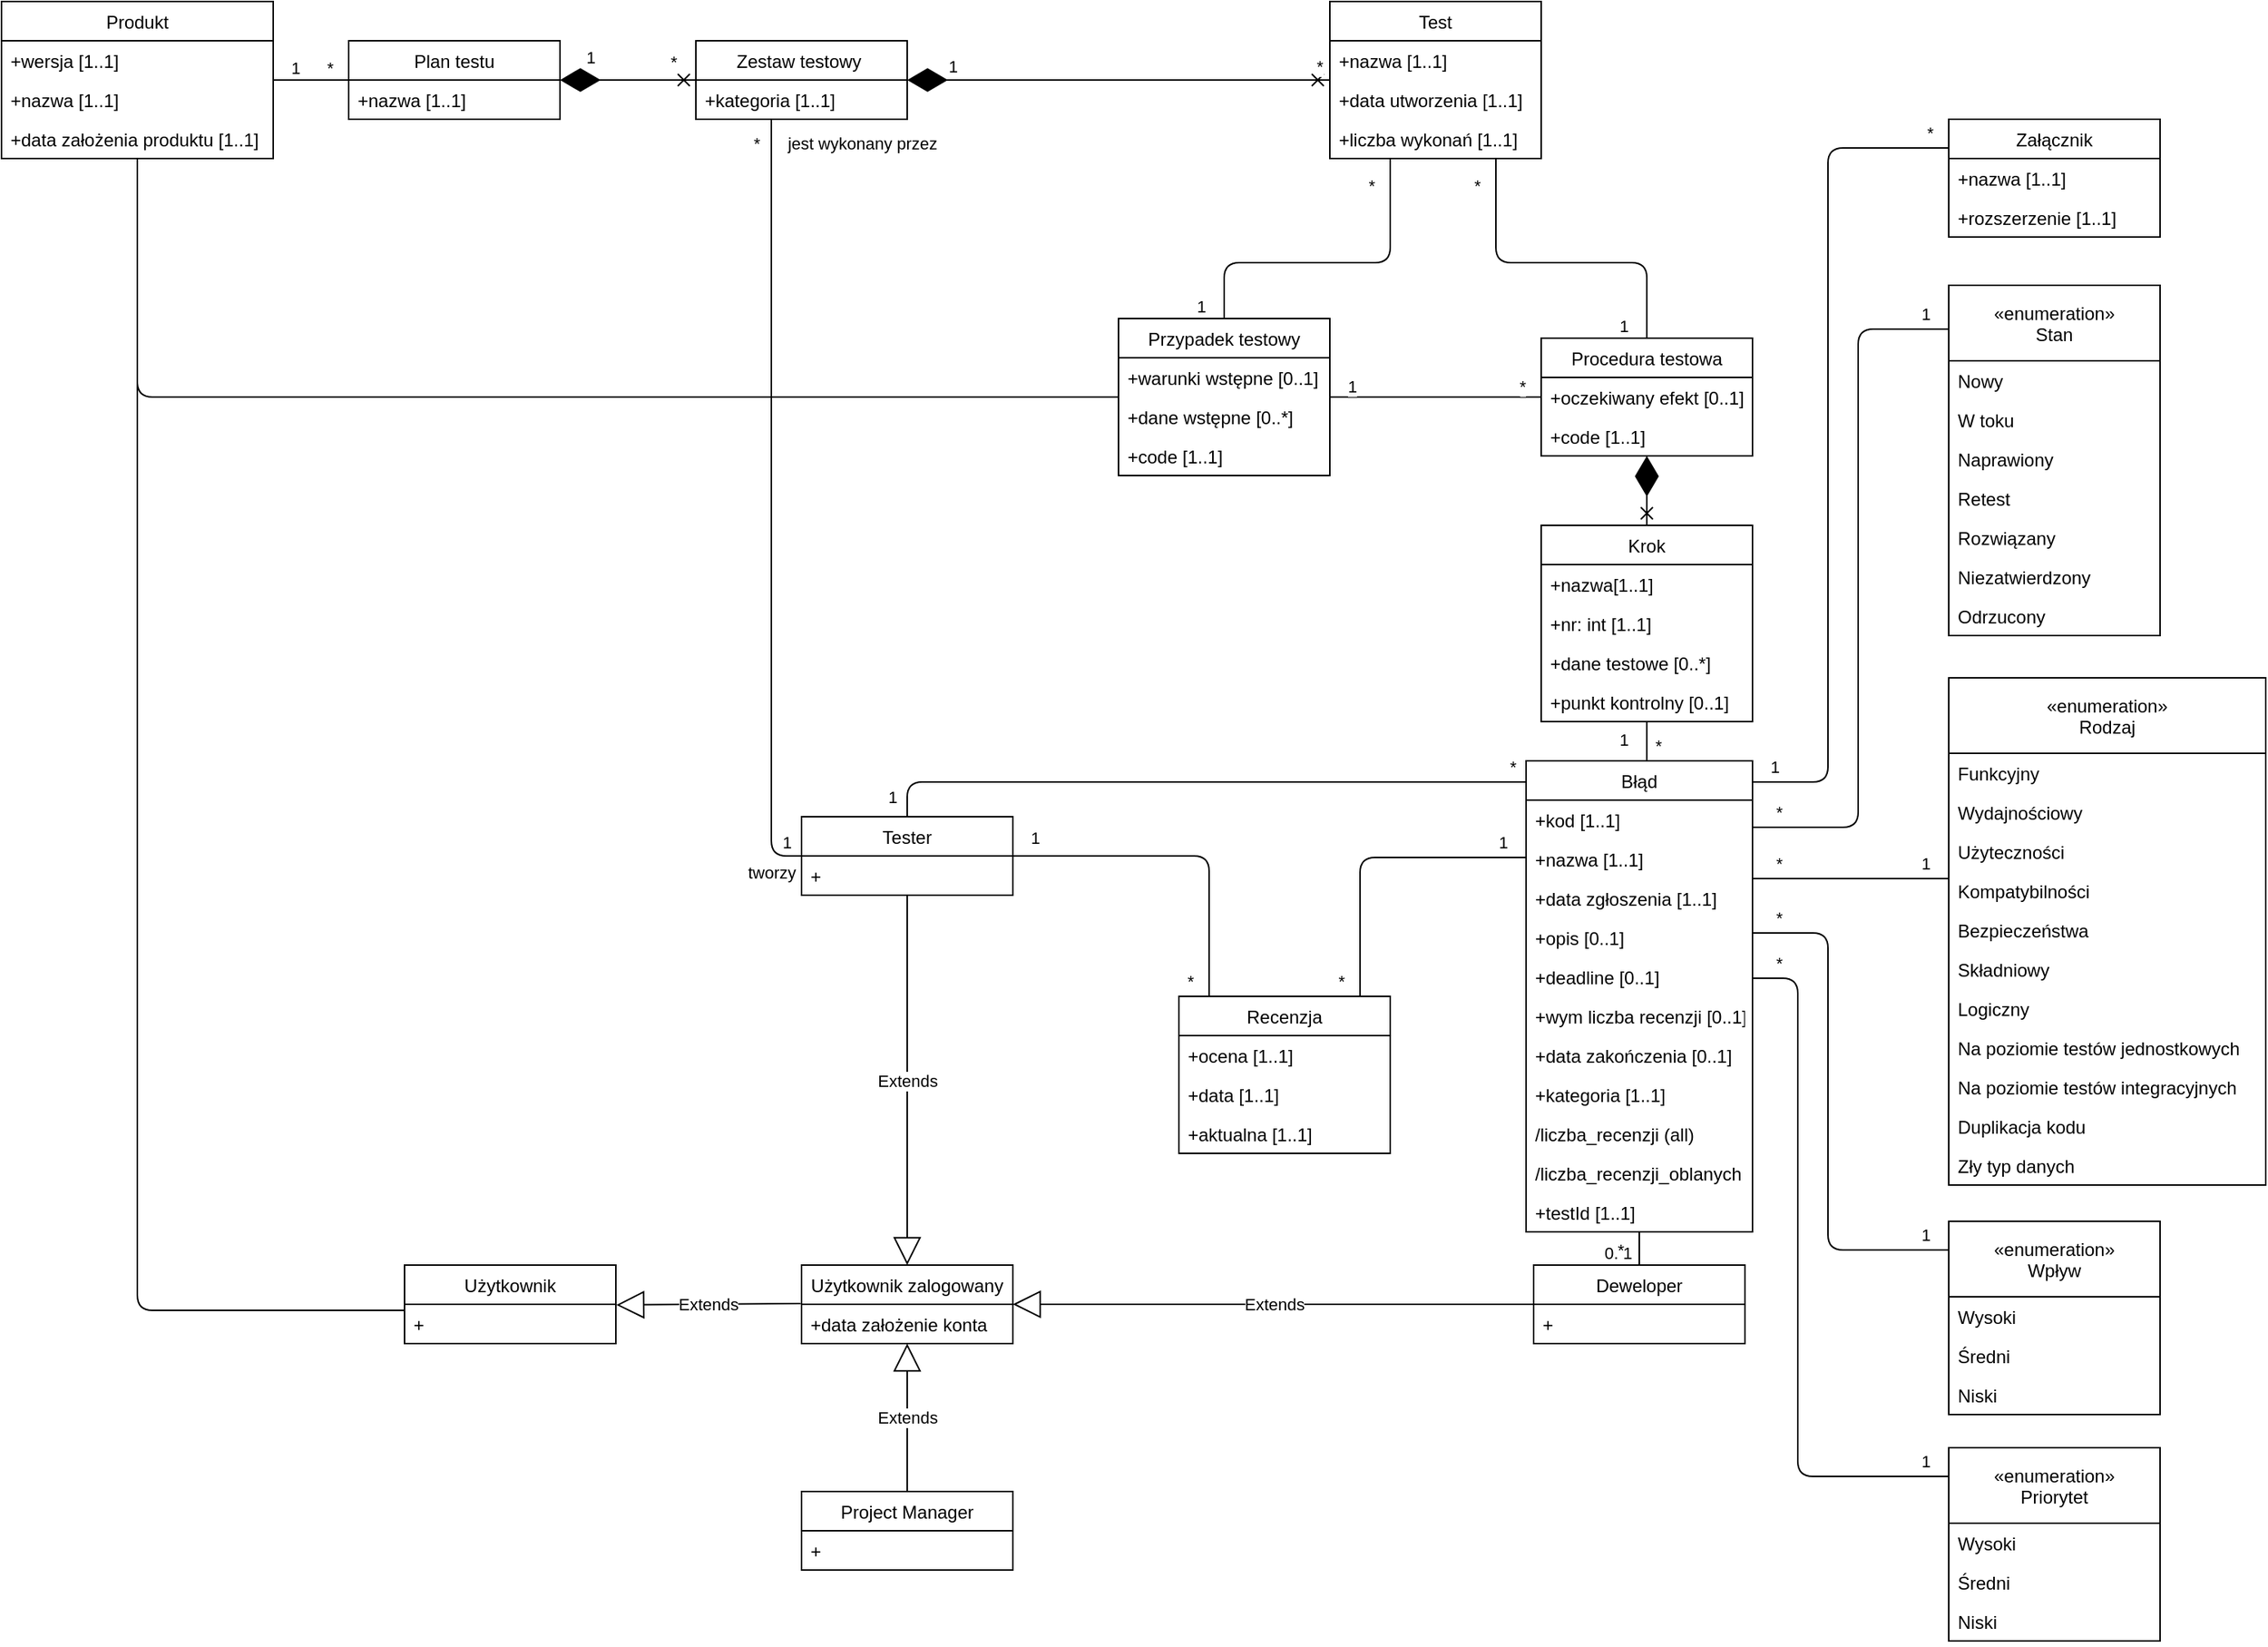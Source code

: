 <mxfile version="15.6.5" type="github">
  <diagram id="C5RBs43oDa-KdzZeNtuy" name="Page-1">
    <mxGraphModel dx="2331" dy="681" grid="1" gridSize="10" guides="1" tooltips="1" connect="1" arrows="1" fold="1" page="1" pageScale="1" pageWidth="827" pageHeight="1169" math="0" shadow="0">
      <root>
        <mxCell id="WIyWlLk6GJQsqaUBKTNV-0" />
        <mxCell id="WIyWlLk6GJQsqaUBKTNV-1" parent="WIyWlLk6GJQsqaUBKTNV-0" />
        <mxCell id="rUIHVcRXvthAcP_0r2kh-1" value="Plan testu" style="swimlane;fontStyle=0;childLayout=stackLayout;horizontal=1;startSize=26;fillColor=none;horizontalStack=0;resizeParent=1;resizeParentMax=0;resizeLast=0;collapsible=1;marginBottom=0;" parent="WIyWlLk6GJQsqaUBKTNV-1" vertex="1">
          <mxGeometry x="-590" y="89" width="140" height="52" as="geometry" />
        </mxCell>
        <mxCell id="rUIHVcRXvthAcP_0r2kh-4" value="+nazwa [1..1]" style="text;strokeColor=none;fillColor=none;align=left;verticalAlign=top;spacingLeft=4;spacingRight=4;overflow=hidden;rotatable=0;points=[[0,0.5],[1,0.5]];portConstraint=eastwest;" parent="rUIHVcRXvthAcP_0r2kh-1" vertex="1">
          <mxGeometry y="26" width="140" height="26" as="geometry" />
        </mxCell>
        <mxCell id="rUIHVcRXvthAcP_0r2kh-5" value="Zestaw testowy " style="swimlane;fontStyle=0;childLayout=stackLayout;horizontal=1;startSize=26;fillColor=none;horizontalStack=0;resizeParent=1;resizeParentMax=0;resizeLast=0;collapsible=1;marginBottom=0;" parent="WIyWlLk6GJQsqaUBKTNV-1" vertex="1">
          <mxGeometry x="-360" y="89" width="140" height="52" as="geometry" />
        </mxCell>
        <mxCell id="5Vj4jenH8BbNC08_9B11-53" value="+kategoria [1..1]" style="text;strokeColor=none;fillColor=none;align=left;verticalAlign=top;spacingLeft=4;spacingRight=4;overflow=hidden;rotatable=0;points=[[0,0.5],[1,0.5]];portConstraint=eastwest;" parent="rUIHVcRXvthAcP_0r2kh-5" vertex="1">
          <mxGeometry y="26" width="140" height="26" as="geometry" />
        </mxCell>
        <mxCell id="rUIHVcRXvthAcP_0r2kh-13" value="Test" style="swimlane;fontStyle=0;childLayout=stackLayout;horizontal=1;startSize=26;fillColor=none;horizontalStack=0;resizeParent=1;resizeParentMax=0;resizeLast=0;collapsible=1;marginBottom=0;" parent="WIyWlLk6GJQsqaUBKTNV-1" vertex="1">
          <mxGeometry x="60" y="63" width="140" height="104" as="geometry" />
        </mxCell>
        <mxCell id="5Vj4jenH8BbNC08_9B11-20" value="+nazwa [1..1]" style="text;strokeColor=none;fillColor=none;align=left;verticalAlign=top;spacingLeft=4;spacingRight=4;overflow=hidden;rotatable=0;points=[[0,0.5],[1,0.5]];portConstraint=eastwest;" parent="rUIHVcRXvthAcP_0r2kh-13" vertex="1">
          <mxGeometry y="26" width="140" height="26" as="geometry" />
        </mxCell>
        <mxCell id="5Vj4jenH8BbNC08_9B11-55" value="+data utworzenia [1..1]" style="text;strokeColor=none;fillColor=none;align=left;verticalAlign=top;spacingLeft=4;spacingRight=4;overflow=hidden;rotatable=0;points=[[0,0.5],[1,0.5]];portConstraint=eastwest;" parent="rUIHVcRXvthAcP_0r2kh-13" vertex="1">
          <mxGeometry y="52" width="140" height="26" as="geometry" />
        </mxCell>
        <mxCell id="5Vj4jenH8BbNC08_9B11-60" value="+liczba wykonań [1..1]" style="text;strokeColor=none;fillColor=none;align=left;verticalAlign=top;spacingLeft=4;spacingRight=4;overflow=hidden;rotatable=0;points=[[0,0.5],[1,0.5]];portConstraint=eastwest;" parent="rUIHVcRXvthAcP_0r2kh-13" vertex="1">
          <mxGeometry y="78" width="140" height="26" as="geometry" />
        </mxCell>
        <mxCell id="5Vj4jenH8BbNC08_9B11-35" style="edgeStyle=orthogonalEdgeStyle;rounded=1;orthogonalLoop=1;jettySize=auto;html=1;endArrow=none;endFill=0;" parent="WIyWlLk6GJQsqaUBKTNV-1" source="Vc3Eoi6ETg7o6c7sWArZ-52" target="Vc3Eoi6ETg7o6c7sWArZ-6" edge="1">
          <mxGeometry relative="1" as="geometry">
            <Array as="points">
              <mxPoint x="-220" y="580" />
            </Array>
          </mxGeometry>
        </mxCell>
        <mxCell id="Vc3Eoi6ETg7o6c7sWArZ-79" value="1" style="edgeLabel;html=1;align=center;verticalAlign=middle;resizable=0;points=[];" parent="5Vj4jenH8BbNC08_9B11-35" vertex="1" connectable="0">
          <mxGeometry x="0.893" relative="1" as="geometry">
            <mxPoint x="-10" y="10" as="offset" />
          </mxGeometry>
        </mxCell>
        <mxCell id="Vc3Eoi6ETg7o6c7sWArZ-80" value="*" style="edgeLabel;html=1;align=center;verticalAlign=middle;resizable=0;points=[];" parent="5Vj4jenH8BbNC08_9B11-35" vertex="1" connectable="0">
          <mxGeometry x="-0.926" y="-2" relative="1" as="geometry">
            <mxPoint x="7" y="-8" as="offset" />
          </mxGeometry>
        </mxCell>
        <mxCell id="rUIHVcRXvthAcP_0r2kh-67" value="" style="endArrow=none;html=1;edgeStyle=orthogonalEdgeStyle;" parent="WIyWlLk6GJQsqaUBKTNV-1" source="Vc3Eoi6ETg7o6c7sWArZ-6" target="rUIHVcRXvthAcP_0r2kh-5" edge="1">
          <mxGeometry width="50" height="50" relative="1" as="geometry">
            <mxPoint x="-620" y="412" as="sourcePoint" />
            <mxPoint x="-617.06" y="316.002" as="targetPoint" />
            <Array as="points">
              <mxPoint x="-310" y="629" />
            </Array>
          </mxGeometry>
        </mxCell>
        <mxCell id="rUIHVcRXvthAcP_0r2kh-68" value="tworzy" style="edgeLabel;html=1;align=center;verticalAlign=middle;resizable=0;points=[];" parent="rUIHVcRXvthAcP_0r2kh-67" vertex="1" connectable="0">
          <mxGeometry x="-0.716" y="-2" relative="1" as="geometry">
            <mxPoint x="-2" y="63" as="offset" />
          </mxGeometry>
        </mxCell>
        <mxCell id="rUIHVcRXvthAcP_0r2kh-69" value="jest wykonany przez" style="edgeLabel;html=1;align=center;verticalAlign=middle;resizable=0;points=[];" parent="rUIHVcRXvthAcP_0r2kh-67" vertex="1" connectable="0">
          <mxGeometry x="0.685" relative="1" as="geometry">
            <mxPoint x="60" y="-64" as="offset" />
          </mxGeometry>
        </mxCell>
        <mxCell id="rUIHVcRXvthAcP_0r2kh-70" value="*" style="edgeLabel;html=1;align=center;verticalAlign=middle;resizable=0;points=[];" parent="rUIHVcRXvthAcP_0r2kh-67" vertex="1" connectable="0">
          <mxGeometry x="0.669" y="1" relative="1" as="geometry">
            <mxPoint x="-9" y="-68" as="offset" />
          </mxGeometry>
        </mxCell>
        <mxCell id="rUIHVcRXvthAcP_0r2kh-71" value="1" style="edgeLabel;html=1;align=center;verticalAlign=middle;resizable=0;points=[];" parent="rUIHVcRXvthAcP_0r2kh-67" vertex="1" connectable="0">
          <mxGeometry x="-0.559" y="-2" relative="1" as="geometry">
            <mxPoint x="8" y="83" as="offset" />
          </mxGeometry>
        </mxCell>
        <mxCell id="5Vj4jenH8BbNC08_9B11-12" value="Krok" style="swimlane;fontStyle=0;childLayout=stackLayout;horizontal=1;startSize=26;fillColor=none;horizontalStack=0;resizeParent=1;resizeParentMax=0;resizeLast=0;collapsible=1;marginBottom=0;" parent="WIyWlLk6GJQsqaUBKTNV-1" vertex="1">
          <mxGeometry x="200" y="410" width="140" height="130" as="geometry" />
        </mxCell>
        <mxCell id="UE96xgW0tEFk1YT_2X4H-4" value="+nazwa[1..1]" style="text;strokeColor=none;fillColor=none;align=left;verticalAlign=top;spacingLeft=4;spacingRight=4;overflow=hidden;rotatable=0;points=[[0,0.5],[1,0.5]];portConstraint=eastwest;" parent="5Vj4jenH8BbNC08_9B11-12" vertex="1">
          <mxGeometry y="26" width="140" height="26" as="geometry" />
        </mxCell>
        <mxCell id="5Vj4jenH8BbNC08_9B11-69" value="+nr: int [1..1]" style="text;strokeColor=none;fillColor=none;align=left;verticalAlign=top;spacingLeft=4;spacingRight=4;overflow=hidden;rotatable=0;points=[[0,0.5],[1,0.5]];portConstraint=eastwest;" parent="5Vj4jenH8BbNC08_9B11-12" vertex="1">
          <mxGeometry y="52" width="140" height="26" as="geometry" />
        </mxCell>
        <mxCell id="5Vj4jenH8BbNC08_9B11-88" value="+dane testowe [0..*]" style="text;strokeColor=none;fillColor=none;align=left;verticalAlign=top;spacingLeft=4;spacingRight=4;overflow=hidden;rotatable=0;points=[[0,0.5],[1,0.5]];portConstraint=eastwest;" parent="5Vj4jenH8BbNC08_9B11-12" vertex="1">
          <mxGeometry y="78" width="140" height="26" as="geometry" />
        </mxCell>
        <mxCell id="5Vj4jenH8BbNC08_9B11-16" value="+punkt kontrolny [0..1]" style="text;strokeColor=none;fillColor=none;align=left;verticalAlign=top;spacingLeft=4;spacingRight=4;overflow=hidden;rotatable=0;points=[[0,0.5],[1,0.5]];portConstraint=eastwest;" parent="5Vj4jenH8BbNC08_9B11-12" vertex="1">
          <mxGeometry y="104" width="140" height="26" as="geometry" />
        </mxCell>
        <mxCell id="5Vj4jenH8BbNC08_9B11-51" value="" style="endArrow=diamondThin;endFill=1;endSize=24;html=1;edgeStyle=orthogonalEdgeStyle;startArrow=cross;startFill=0;" parent="WIyWlLk6GJQsqaUBKTNV-1" source="rUIHVcRXvthAcP_0r2kh-13" target="rUIHVcRXvthAcP_0r2kh-5" edge="1">
          <mxGeometry width="160" relative="1" as="geometry">
            <mxPoint x="110" y="116" as="sourcePoint" />
            <mxPoint x="232" y="115" as="targetPoint" />
          </mxGeometry>
        </mxCell>
        <mxCell id="5Vj4jenH8BbNC08_9B11-52" value="*" style="edgeLabel;html=1;align=center;verticalAlign=middle;resizable=0;points=[];" parent="5Vj4jenH8BbNC08_9B11-51" vertex="1" connectable="0">
          <mxGeometry x="-0.873" relative="1" as="geometry">
            <mxPoint x="11" y="-9" as="offset" />
          </mxGeometry>
        </mxCell>
        <mxCell id="KIsLZSZWqToQ8BmbdBa2-0" value="1" style="edgeLabel;html=1;align=center;verticalAlign=middle;resizable=0;points=[];" parent="5Vj4jenH8BbNC08_9B11-51" vertex="1" connectable="0">
          <mxGeometry x="0.746" y="-2" relative="1" as="geometry">
            <mxPoint x="-6" y="-7" as="offset" />
          </mxGeometry>
        </mxCell>
        <mxCell id="5Vj4jenH8BbNC08_9B11-70" value="" style="endArrow=diamondThin;endFill=1;endSize=24;html=1;startArrow=cross;startFill=0;" parent="WIyWlLk6GJQsqaUBKTNV-1" source="5Vj4jenH8BbNC08_9B11-12" target="Vc3Eoi6ETg7o6c7sWArZ-37" edge="1">
          <mxGeometry width="160" relative="1" as="geometry">
            <mxPoint x="750" y="648" as="sourcePoint" />
            <mxPoint x="750" y="576" as="targetPoint" />
          </mxGeometry>
        </mxCell>
        <mxCell id="rqP9fq4yDlE11nNga9YV-0" value="Produkt" style="swimlane;fontStyle=0;childLayout=stackLayout;horizontal=1;startSize=26;fillColor=none;horizontalStack=0;resizeParent=1;resizeParentMax=0;resizeLast=0;collapsible=1;marginBottom=0;" parent="WIyWlLk6GJQsqaUBKTNV-1" vertex="1">
          <mxGeometry x="-820" y="63" width="180" height="104" as="geometry" />
        </mxCell>
        <mxCell id="rqP9fq4yDlE11nNga9YV-1" value="+wersja [1..1]" style="text;strokeColor=none;fillColor=none;align=left;verticalAlign=top;spacingLeft=4;spacingRight=4;overflow=hidden;rotatable=0;points=[[0,0.5],[1,0.5]];portConstraint=eastwest;" parent="rqP9fq4yDlE11nNga9YV-0" vertex="1">
          <mxGeometry y="26" width="180" height="26" as="geometry" />
        </mxCell>
        <mxCell id="TgG3yo3TImJw_ULpONhB-1" value="+nazwa [1..1]" style="text;strokeColor=none;fillColor=none;align=left;verticalAlign=top;spacingLeft=4;spacingRight=4;overflow=hidden;rotatable=0;points=[[0,0.5],[1,0.5]];portConstraint=eastwest;" parent="rqP9fq4yDlE11nNga9YV-0" vertex="1">
          <mxGeometry y="52" width="180" height="26" as="geometry" />
        </mxCell>
        <mxCell id="5CY6hVK9cCRZoUUBeGbK-0" value="+data założenia produktu [1..1]" style="text;strokeColor=none;fillColor=none;align=left;verticalAlign=top;spacingLeft=4;spacingRight=4;overflow=hidden;rotatable=0;points=[[0,0.5],[1,0.5]];portConstraint=eastwest;" parent="rqP9fq4yDlE11nNga9YV-0" vertex="1">
          <mxGeometry y="78" width="180" height="26" as="geometry" />
        </mxCell>
        <mxCell id="TgG3yo3TImJw_ULpONhB-2" value="Recenzja" style="swimlane;fontStyle=0;childLayout=stackLayout;horizontal=1;startSize=26;fillColor=none;horizontalStack=0;resizeParent=1;resizeParentMax=0;resizeLast=0;collapsible=1;marginBottom=0;" parent="WIyWlLk6GJQsqaUBKTNV-1" vertex="1">
          <mxGeometry x="-40" y="722" width="140" height="104" as="geometry" />
        </mxCell>
        <mxCell id="TgG3yo3TImJw_ULpONhB-4" value="+ocena [1..1]" style="text;strokeColor=none;fillColor=none;align=left;verticalAlign=top;spacingLeft=4;spacingRight=4;overflow=hidden;rotatable=0;points=[[0,0.5],[1,0.5]];portConstraint=eastwest;" parent="TgG3yo3TImJw_ULpONhB-2" vertex="1">
          <mxGeometry y="26" width="140" height="26" as="geometry" />
        </mxCell>
        <mxCell id="TgG3yo3TImJw_ULpONhB-7" value="+data [1..1]" style="text;strokeColor=none;fillColor=none;align=left;verticalAlign=top;spacingLeft=4;spacingRight=4;overflow=hidden;rotatable=0;points=[[0,0.5],[1,0.5]];portConstraint=eastwest;" parent="TgG3yo3TImJw_ULpONhB-2" vertex="1">
          <mxGeometry y="52" width="140" height="26" as="geometry" />
        </mxCell>
        <mxCell id="TgG3yo3TImJw_ULpONhB-12" value="+aktualna [1..1]" style="text;strokeColor=none;fillColor=none;align=left;verticalAlign=top;spacingLeft=4;spacingRight=4;overflow=hidden;rotatable=0;points=[[0,0.5],[1,0.5]];portConstraint=eastwest;" parent="TgG3yo3TImJw_ULpONhB-2" vertex="1">
          <mxGeometry y="78" width="140" height="26" as="geometry" />
        </mxCell>
        <mxCell id="Vc3Eoi6ETg7o6c7sWArZ-0" value="" style="endArrow=none;html=1;edgeStyle=orthogonalEdgeStyle;" parent="WIyWlLk6GJQsqaUBKTNV-1" source="rqP9fq4yDlE11nNga9YV-0" target="rUIHVcRXvthAcP_0r2kh-1" edge="1">
          <mxGeometry relative="1" as="geometry">
            <mxPoint x="-700" y="366" as="sourcePoint" />
            <mxPoint x="-540" y="366" as="targetPoint" />
          </mxGeometry>
        </mxCell>
        <mxCell id="Vc3Eoi6ETg7o6c7sWArZ-1" value="1" style="edgeLabel;resizable=0;html=1;align=left;verticalAlign=bottom;" parent="Vc3Eoi6ETg7o6c7sWArZ-0" connectable="0" vertex="1">
          <mxGeometry x="-1" relative="1" as="geometry">
            <mxPoint x="10" as="offset" />
          </mxGeometry>
        </mxCell>
        <mxCell id="Vc3Eoi6ETg7o6c7sWArZ-2" value="*" style="edgeLabel;resizable=0;html=1;align=right;verticalAlign=bottom;" parent="Vc3Eoi6ETg7o6c7sWArZ-0" connectable="0" vertex="1">
          <mxGeometry x="1" relative="1" as="geometry">
            <mxPoint x="-10" as="offset" />
          </mxGeometry>
        </mxCell>
        <mxCell id="Vc3Eoi6ETg7o6c7sWArZ-6" value="Tester" style="swimlane;fontStyle=0;childLayout=stackLayout;horizontal=1;startSize=26;fillColor=none;horizontalStack=0;resizeParent=1;resizeParentMax=0;resizeLast=0;collapsible=1;marginBottom=0;" parent="WIyWlLk6GJQsqaUBKTNV-1" vertex="1">
          <mxGeometry x="-290" y="603" width="140" height="52" as="geometry" />
        </mxCell>
        <mxCell id="Vc3Eoi6ETg7o6c7sWArZ-7" value="+" style="text;strokeColor=none;fillColor=none;align=left;verticalAlign=top;spacingLeft=4;spacingRight=4;overflow=hidden;rotatable=0;points=[[0,0.5],[1,0.5]];portConstraint=eastwest;" parent="Vc3Eoi6ETg7o6c7sWArZ-6" vertex="1">
          <mxGeometry y="26" width="140" height="26" as="geometry" />
        </mxCell>
        <mxCell id="Vc3Eoi6ETg7o6c7sWArZ-3" value="" style="endArrow=diamondThin;endFill=1;endSize=24;html=1;edgeStyle=orthogonalEdgeStyle;startArrow=cross;startFill=0;" parent="WIyWlLk6GJQsqaUBKTNV-1" source="rUIHVcRXvthAcP_0r2kh-5" target="rUIHVcRXvthAcP_0r2kh-1" edge="1">
          <mxGeometry width="160" relative="1" as="geometry">
            <mxPoint x="-498" y="246" as="sourcePoint" />
            <mxPoint x="-330" y="246" as="targetPoint" />
          </mxGeometry>
        </mxCell>
        <mxCell id="Vc3Eoi6ETg7o6c7sWArZ-4" value="1" style="edgeLabel;html=1;align=center;verticalAlign=middle;resizable=0;points=[];" parent="Vc3Eoi6ETg7o6c7sWArZ-3" vertex="1" connectable="0">
          <mxGeometry x="0.82" y="3" relative="1" as="geometry">
            <mxPoint x="12" y="-18" as="offset" />
          </mxGeometry>
        </mxCell>
        <mxCell id="Vc3Eoi6ETg7o6c7sWArZ-5" value="*" style="edgeLabel;html=1;align=center;verticalAlign=middle;resizable=0;points=[];" parent="Vc3Eoi6ETg7o6c7sWArZ-3" vertex="1" connectable="0">
          <mxGeometry x="-0.895" y="-1" relative="1" as="geometry">
            <mxPoint x="-11" y="-11" as="offset" />
          </mxGeometry>
        </mxCell>
        <mxCell id="Vc3Eoi6ETg7o6c7sWArZ-16" value="Użytkownik zalogowany" style="swimlane;fontStyle=0;childLayout=stackLayout;horizontal=1;startSize=26;fillColor=none;horizontalStack=0;resizeParent=1;resizeParentMax=0;resizeLast=0;collapsible=1;marginBottom=0;" parent="WIyWlLk6GJQsqaUBKTNV-1" vertex="1">
          <mxGeometry x="-290" y="900" width="140" height="52" as="geometry" />
        </mxCell>
        <mxCell id="Vc3Eoi6ETg7o6c7sWArZ-17" value="+data założenie konta" style="text;strokeColor=none;fillColor=none;align=left;verticalAlign=top;spacingLeft=4;spacingRight=4;overflow=hidden;rotatable=0;points=[[0,0.5],[1,0.5]];portConstraint=eastwest;" parent="Vc3Eoi6ETg7o6c7sWArZ-16" vertex="1">
          <mxGeometry y="26" width="140" height="26" as="geometry" />
        </mxCell>
        <mxCell id="Vc3Eoi6ETg7o6c7sWArZ-18" value="Extends" style="endArrow=block;endSize=16;endFill=0;html=1;edgeStyle=orthogonalEdgeStyle;" parent="WIyWlLk6GJQsqaUBKTNV-1" source="Vc3Eoi6ETg7o6c7sWArZ-6" target="Vc3Eoi6ETg7o6c7sWArZ-16" edge="1">
          <mxGeometry width="160" relative="1" as="geometry">
            <mxPoint x="-780" y="516" as="sourcePoint" />
            <mxPoint x="-620" y="516" as="targetPoint" />
          </mxGeometry>
        </mxCell>
        <mxCell id="Vc3Eoi6ETg7o6c7sWArZ-19" value="Project Manager" style="swimlane;fontStyle=0;childLayout=stackLayout;horizontal=1;startSize=26;fillColor=none;horizontalStack=0;resizeParent=1;resizeParentMax=0;resizeLast=0;collapsible=1;marginBottom=0;" parent="WIyWlLk6GJQsqaUBKTNV-1" vertex="1">
          <mxGeometry x="-290" y="1050" width="140" height="52" as="geometry" />
        </mxCell>
        <mxCell id="Vc3Eoi6ETg7o6c7sWArZ-20" value="+" style="text;strokeColor=none;fillColor=none;align=left;verticalAlign=top;spacingLeft=4;spacingRight=4;overflow=hidden;rotatable=0;points=[[0,0.5],[1,0.5]];portConstraint=eastwest;" parent="Vc3Eoi6ETg7o6c7sWArZ-19" vertex="1">
          <mxGeometry y="26" width="140" height="26" as="geometry" />
        </mxCell>
        <mxCell id="Vc3Eoi6ETg7o6c7sWArZ-21" value="Deweloper" style="swimlane;fontStyle=0;childLayout=stackLayout;horizontal=1;startSize=26;fillColor=none;horizontalStack=0;resizeParent=1;resizeParentMax=0;resizeLast=0;collapsible=1;marginBottom=0;" parent="WIyWlLk6GJQsqaUBKTNV-1" vertex="1">
          <mxGeometry x="195" y="900" width="140" height="52" as="geometry" />
        </mxCell>
        <mxCell id="Vc3Eoi6ETg7o6c7sWArZ-22" value="+" style="text;strokeColor=none;fillColor=none;align=left;verticalAlign=top;spacingLeft=4;spacingRight=4;overflow=hidden;rotatable=0;points=[[0,0.5],[1,0.5]];portConstraint=eastwest;" parent="Vc3Eoi6ETg7o6c7sWArZ-21" vertex="1">
          <mxGeometry y="26" width="140" height="26" as="geometry" />
        </mxCell>
        <mxCell id="Vc3Eoi6ETg7o6c7sWArZ-23" value="Extends" style="endArrow=block;endSize=16;endFill=0;html=1;edgeStyle=orthogonalEdgeStyle;" parent="WIyWlLk6GJQsqaUBKTNV-1" source="Vc3Eoi6ETg7o6c7sWArZ-19" target="Vc3Eoi6ETg7o6c7sWArZ-16" edge="1">
          <mxGeometry width="160" relative="1" as="geometry">
            <mxPoint x="-490.0" y="618" as="sourcePoint" />
            <mxPoint x="-490.0" y="766" as="targetPoint" />
          </mxGeometry>
        </mxCell>
        <mxCell id="Vc3Eoi6ETg7o6c7sWArZ-24" value="Extends" style="endArrow=block;endSize=16;endFill=0;html=1;edgeStyle=orthogonalEdgeStyle;" parent="WIyWlLk6GJQsqaUBKTNV-1" source="Vc3Eoi6ETg7o6c7sWArZ-21" target="Vc3Eoi6ETg7o6c7sWArZ-16" edge="1">
          <mxGeometry width="160" relative="1" as="geometry">
            <mxPoint x="-490" y="976" as="sourcePoint" />
            <mxPoint x="-490" y="818" as="targetPoint" />
          </mxGeometry>
        </mxCell>
        <mxCell id="Vc3Eoi6ETg7o6c7sWArZ-25" value="" style="endArrow=none;html=1;edgeStyle=orthogonalEdgeStyle;" parent="WIyWlLk6GJQsqaUBKTNV-1" source="Vc3Eoi6ETg7o6c7sWArZ-21" target="Vc3Eoi6ETg7o6c7sWArZ-52" edge="1">
          <mxGeometry relative="1" as="geometry">
            <mxPoint x="-130" y="1064" as="sourcePoint" />
            <mxPoint x="-110" y="716" as="targetPoint" />
          </mxGeometry>
        </mxCell>
        <mxCell id="Vc3Eoi6ETg7o6c7sWArZ-26" value="0..1" style="edgeLabel;resizable=0;html=1;align=left;verticalAlign=bottom;" parent="Vc3Eoi6ETg7o6c7sWArZ-25" connectable="0" vertex="1">
          <mxGeometry x="-1" relative="1" as="geometry">
            <mxPoint x="-25" as="offset" />
          </mxGeometry>
        </mxCell>
        <mxCell id="Vc3Eoi6ETg7o6c7sWArZ-27" value="*" style="edgeLabel;resizable=0;html=1;align=right;verticalAlign=bottom;" parent="Vc3Eoi6ETg7o6c7sWArZ-25" connectable="0" vertex="1">
          <mxGeometry x="1" relative="1" as="geometry">
            <mxPoint x="-10" y="20" as="offset" />
          </mxGeometry>
        </mxCell>
        <mxCell id="Vc3Eoi6ETg7o6c7sWArZ-31" value="" style="endArrow=none;html=1;edgeStyle=orthogonalEdgeStyle;" parent="WIyWlLk6GJQsqaUBKTNV-1" source="Vc3Eoi6ETg7o6c7sWArZ-48" target="rUIHVcRXvthAcP_0r2kh-13" edge="1">
          <mxGeometry relative="1" as="geometry">
            <mxPoint x="-130" y="226" as="sourcePoint" />
            <mxPoint x="80" y="226" as="targetPoint" />
            <Array as="points">
              <mxPoint x="-10" y="236" />
              <mxPoint x="100" y="236" />
            </Array>
          </mxGeometry>
        </mxCell>
        <mxCell id="Vc3Eoi6ETg7o6c7sWArZ-32" value="1" style="edgeLabel;resizable=0;html=1;align=left;verticalAlign=bottom;" parent="Vc3Eoi6ETg7o6c7sWArZ-31" connectable="0" vertex="1">
          <mxGeometry x="-1" relative="1" as="geometry">
            <mxPoint x="-20" as="offset" />
          </mxGeometry>
        </mxCell>
        <mxCell id="Vc3Eoi6ETg7o6c7sWArZ-33" value="*" style="edgeLabel;resizable=0;html=1;align=right;verticalAlign=bottom;" parent="Vc3Eoi6ETg7o6c7sWArZ-31" connectable="0" vertex="1">
          <mxGeometry x="1" relative="1" as="geometry">
            <mxPoint x="-10" y="26" as="offset" />
          </mxGeometry>
        </mxCell>
        <mxCell id="Vc3Eoi6ETg7o6c7sWArZ-34" value="" style="endArrow=none;html=1;edgeStyle=orthogonalEdgeStyle;" parent="WIyWlLk6GJQsqaUBKTNV-1" source="Vc3Eoi6ETg7o6c7sWArZ-48" target="Vc3Eoi6ETg7o6c7sWArZ-37" edge="1">
          <mxGeometry relative="1" as="geometry">
            <mxPoint x="125" y="458" as="sourcePoint" />
            <mxPoint x="125" y="352" as="targetPoint" />
          </mxGeometry>
        </mxCell>
        <mxCell id="Vc3Eoi6ETg7o6c7sWArZ-35" value="1" style="edgeLabel;resizable=0;html=1;align=left;verticalAlign=bottom;" parent="Vc3Eoi6ETg7o6c7sWArZ-34" connectable="0" vertex="1">
          <mxGeometry x="-1" relative="1" as="geometry">
            <mxPoint x="10" y="1" as="offset" />
          </mxGeometry>
        </mxCell>
        <mxCell id="Vc3Eoi6ETg7o6c7sWArZ-36" value="*" style="edgeLabel;resizable=0;html=1;align=right;verticalAlign=bottom;" parent="Vc3Eoi6ETg7o6c7sWArZ-34" connectable="0" vertex="1">
          <mxGeometry x="1" relative="1" as="geometry">
            <mxPoint x="-10" y="1" as="offset" />
          </mxGeometry>
        </mxCell>
        <mxCell id="Vc3Eoi6ETg7o6c7sWArZ-37" value="Procedura testowa" style="swimlane;fontStyle=0;childLayout=stackLayout;horizontal=1;startSize=26;fillColor=none;horizontalStack=0;resizeParent=1;resizeParentMax=0;resizeLast=0;collapsible=1;marginBottom=0;" parent="WIyWlLk6GJQsqaUBKTNV-1" vertex="1">
          <mxGeometry x="200" y="286" width="140" height="78" as="geometry" />
        </mxCell>
        <mxCell id="Vc3Eoi6ETg7o6c7sWArZ-38" value="+oczekiwany efekt [0..1]" style="text;strokeColor=none;fillColor=none;align=left;verticalAlign=top;spacingLeft=4;spacingRight=4;overflow=hidden;rotatable=0;points=[[0,0.5],[1,0.5]];portConstraint=eastwest;" parent="Vc3Eoi6ETg7o6c7sWArZ-37" vertex="1">
          <mxGeometry y="26" width="140" height="26" as="geometry" />
        </mxCell>
        <mxCell id="84gb7psJSmbV0KAnGelM-0" value="+code [1..1]" style="text;strokeColor=none;fillColor=none;align=left;verticalAlign=top;spacingLeft=4;spacingRight=4;overflow=hidden;rotatable=0;points=[[0,0.5],[1,0.5]];portConstraint=eastwest;" parent="Vc3Eoi6ETg7o6c7sWArZ-37" vertex="1">
          <mxGeometry y="52" width="140" height="26" as="geometry" />
        </mxCell>
        <mxCell id="Vc3Eoi6ETg7o6c7sWArZ-39" value="" style="endArrow=none;html=1;edgeStyle=orthogonalEdgeStyle;" parent="WIyWlLk6GJQsqaUBKTNV-1" source="Vc3Eoi6ETg7o6c7sWArZ-37" target="rUIHVcRXvthAcP_0r2kh-13" edge="1">
          <mxGeometry relative="1" as="geometry">
            <mxPoint x="-35" y="296" as="sourcePoint" />
            <mxPoint x="140" y="190" as="targetPoint" />
            <Array as="points">
              <mxPoint x="270" y="236" />
              <mxPoint x="170" y="236" />
            </Array>
          </mxGeometry>
        </mxCell>
        <mxCell id="Vc3Eoi6ETg7o6c7sWArZ-40" value="1" style="edgeLabel;resizable=0;html=1;align=left;verticalAlign=bottom;" parent="Vc3Eoi6ETg7o6c7sWArZ-39" connectable="0" vertex="1">
          <mxGeometry x="-1" relative="1" as="geometry">
            <mxPoint x="-20" as="offset" />
          </mxGeometry>
        </mxCell>
        <mxCell id="Vc3Eoi6ETg7o6c7sWArZ-41" value="*" style="edgeLabel;resizable=0;html=1;align=right;verticalAlign=bottom;" parent="Vc3Eoi6ETg7o6c7sWArZ-39" connectable="0" vertex="1">
          <mxGeometry x="1" relative="1" as="geometry">
            <mxPoint x="-10" y="26" as="offset" />
          </mxGeometry>
        </mxCell>
        <mxCell id="Vc3Eoi6ETg7o6c7sWArZ-48" value="Przypadek testowy" style="swimlane;fontStyle=0;childLayout=stackLayout;horizontal=1;startSize=26;fillColor=none;horizontalStack=0;resizeParent=1;resizeParentMax=0;resizeLast=0;collapsible=1;marginBottom=0;" parent="WIyWlLk6GJQsqaUBKTNV-1" vertex="1">
          <mxGeometry x="-80" y="273" width="140" height="104" as="geometry" />
        </mxCell>
        <mxCell id="Vc3Eoi6ETg7o6c7sWArZ-49" value="+warunki wstępne [0..1]" style="text;strokeColor=none;fillColor=none;align=left;verticalAlign=top;spacingLeft=4;spacingRight=4;overflow=hidden;rotatable=0;points=[[0,0.5],[1,0.5]];portConstraint=eastwest;" parent="Vc3Eoi6ETg7o6c7sWArZ-48" vertex="1">
          <mxGeometry y="26" width="140" height="26" as="geometry" />
        </mxCell>
        <mxCell id="Vc3Eoi6ETg7o6c7sWArZ-50" value="+dane wstępne [0..*]" style="text;strokeColor=none;fillColor=none;align=left;verticalAlign=top;spacingLeft=4;spacingRight=4;overflow=hidden;rotatable=0;points=[[0,0.5],[1,0.5]];portConstraint=eastwest;" parent="Vc3Eoi6ETg7o6c7sWArZ-48" vertex="1">
          <mxGeometry y="52" width="140" height="26" as="geometry" />
        </mxCell>
        <mxCell id="84gb7psJSmbV0KAnGelM-1" value="+code [1..1]" style="text;strokeColor=none;fillColor=none;align=left;verticalAlign=top;spacingLeft=4;spacingRight=4;overflow=hidden;rotatable=0;points=[[0,0.5],[1,0.5]];portConstraint=eastwest;" parent="Vc3Eoi6ETg7o6c7sWArZ-48" vertex="1">
          <mxGeometry y="78" width="140" height="26" as="geometry" />
        </mxCell>
        <mxCell id="Vc3Eoi6ETg7o6c7sWArZ-52" value="Błąd" style="swimlane;fontStyle=0;childLayout=stackLayout;horizontal=1;startSize=26;fillColor=none;horizontalStack=0;resizeParent=1;resizeParentMax=0;resizeLast=0;collapsible=1;marginBottom=0;" parent="WIyWlLk6GJQsqaUBKTNV-1" vertex="1">
          <mxGeometry x="190" y="566" width="150" height="312" as="geometry" />
        </mxCell>
        <mxCell id="Vc3Eoi6ETg7o6c7sWArZ-60" value="+kod [1..1]" style="text;strokeColor=none;fillColor=none;align=left;verticalAlign=top;spacingLeft=4;spacingRight=4;overflow=hidden;rotatable=0;points=[[0,0.5],[1,0.5]];portConstraint=eastwest;" parent="Vc3Eoi6ETg7o6c7sWArZ-52" vertex="1">
          <mxGeometry y="26" width="150" height="26" as="geometry" />
        </mxCell>
        <mxCell id="Vc3Eoi6ETg7o6c7sWArZ-59" value="+nazwa [1..1]" style="text;strokeColor=none;fillColor=none;align=left;verticalAlign=top;spacingLeft=4;spacingRight=4;overflow=hidden;rotatable=0;points=[[0,0.5],[1,0.5]];portConstraint=eastwest;" parent="Vc3Eoi6ETg7o6c7sWArZ-52" vertex="1">
          <mxGeometry y="52" width="150" height="26" as="geometry" />
        </mxCell>
        <mxCell id="Vc3Eoi6ETg7o6c7sWArZ-61" value="+data zgłoszenia [1..1]" style="text;strokeColor=none;fillColor=none;align=left;verticalAlign=top;spacingLeft=4;spacingRight=4;overflow=hidden;rotatable=0;points=[[0,0.5],[1,0.5]];portConstraint=eastwest;" parent="Vc3Eoi6ETg7o6c7sWArZ-52" vertex="1">
          <mxGeometry y="78" width="150" height="26" as="geometry" />
        </mxCell>
        <mxCell id="Vc3Eoi6ETg7o6c7sWArZ-58" value="+opis [0..1]" style="text;strokeColor=none;fillColor=none;align=left;verticalAlign=top;spacingLeft=4;spacingRight=4;overflow=hidden;rotatable=0;points=[[0,0.5],[1,0.5]];portConstraint=eastwest;" parent="Vc3Eoi6ETg7o6c7sWArZ-52" vertex="1">
          <mxGeometry y="104" width="150" height="26" as="geometry" />
        </mxCell>
        <mxCell id="Vc3Eoi6ETg7o6c7sWArZ-108" value="+deadline [0..1]" style="text;strokeColor=none;fillColor=none;align=left;verticalAlign=top;spacingLeft=4;spacingRight=4;overflow=hidden;rotatable=0;points=[[0,0.5],[1,0.5]];portConstraint=eastwest;" parent="Vc3Eoi6ETg7o6c7sWArZ-52" vertex="1">
          <mxGeometry y="130" width="150" height="26" as="geometry" />
        </mxCell>
        <mxCell id="Vc3Eoi6ETg7o6c7sWArZ-54" value="+wym liczba recenzji [0..1]" style="text;strokeColor=none;fillColor=none;align=left;verticalAlign=top;spacingLeft=4;spacingRight=4;overflow=hidden;rotatable=0;points=[[0,0.5],[1,0.5]];portConstraint=eastwest;" parent="Vc3Eoi6ETg7o6c7sWArZ-52" vertex="1">
          <mxGeometry y="156" width="150" height="26" as="geometry" />
        </mxCell>
        <mxCell id="Vc3Eoi6ETg7o6c7sWArZ-107" value="+data zakończenia [0..1]" style="text;strokeColor=none;fillColor=none;align=left;verticalAlign=top;spacingLeft=4;spacingRight=4;overflow=hidden;rotatable=0;points=[[0,0.5],[1,0.5]];portConstraint=eastwest;" parent="Vc3Eoi6ETg7o6c7sWArZ-52" vertex="1">
          <mxGeometry y="182" width="150" height="26" as="geometry" />
        </mxCell>
        <mxCell id="UE96xgW0tEFk1YT_2X4H-1" value="+kategoria [1..1]" style="text;strokeColor=none;fillColor=none;align=left;verticalAlign=top;spacingLeft=4;spacingRight=4;overflow=hidden;rotatable=0;points=[[0,0.5],[1,0.5]];portConstraint=eastwest;" parent="Vc3Eoi6ETg7o6c7sWArZ-52" vertex="1">
          <mxGeometry y="208" width="150" height="26" as="geometry" />
        </mxCell>
        <mxCell id="UE96xgW0tEFk1YT_2X4H-2" value="/liczba_recenzji (all)" style="text;strokeColor=none;fillColor=none;align=left;verticalAlign=top;spacingLeft=4;spacingRight=4;overflow=hidden;rotatable=0;points=[[0,0.5],[1,0.5]];portConstraint=eastwest;" parent="Vc3Eoi6ETg7o6c7sWArZ-52" vertex="1">
          <mxGeometry y="234" width="150" height="26" as="geometry" />
        </mxCell>
        <mxCell id="UE96xgW0tEFk1YT_2X4H-3" value="/liczba_recenzji_oblanych (failed)" style="text;strokeColor=none;fillColor=none;align=left;verticalAlign=top;spacingLeft=4;spacingRight=4;overflow=hidden;rotatable=0;points=[[0,0.5],[1,0.5]];portConstraint=eastwest;" parent="Vc3Eoi6ETg7o6c7sWArZ-52" vertex="1">
          <mxGeometry y="260" width="150" height="26" as="geometry" />
        </mxCell>
        <mxCell id="KdUFnfpS29X683ZeUwki-0" value="+testId [1..1]" style="text;strokeColor=none;fillColor=none;align=left;verticalAlign=top;spacingLeft=4;spacingRight=4;overflow=hidden;rotatable=0;points=[[0,0.5],[1,0.5]];portConstraint=eastwest;" vertex="1" parent="Vc3Eoi6ETg7o6c7sWArZ-52">
          <mxGeometry y="286" width="150" height="26" as="geometry" />
        </mxCell>
        <mxCell id="Vc3Eoi6ETg7o6c7sWArZ-63" value="" style="endArrow=none;html=1;edgeStyle=orthogonalEdgeStyle;" parent="WIyWlLk6GJQsqaUBKTNV-1" source="Vc3Eoi6ETg7o6c7sWArZ-52" target="Vc3Eoi6ETg7o6c7sWArZ-81" edge="1">
          <mxGeometry relative="1" as="geometry">
            <mxPoint x="650" y="555.0" as="sourcePoint" />
            <mxPoint x="550" y="436" as="targetPoint" />
            <Array as="points">
              <mxPoint x="390" y="580" />
              <mxPoint x="390" y="160" />
            </Array>
          </mxGeometry>
        </mxCell>
        <mxCell id="Vc3Eoi6ETg7o6c7sWArZ-64" value="1" style="edgeLabel;resizable=0;html=1;align=left;verticalAlign=bottom;" parent="Vc3Eoi6ETg7o6c7sWArZ-63" connectable="0" vertex="1">
          <mxGeometry x="-1" relative="1" as="geometry">
            <mxPoint x="10" y="-2" as="offset" />
          </mxGeometry>
        </mxCell>
        <mxCell id="Vc3Eoi6ETg7o6c7sWArZ-65" value="*" style="edgeLabel;resizable=0;html=1;align=right;verticalAlign=bottom;" parent="Vc3Eoi6ETg7o6c7sWArZ-63" connectable="0" vertex="1">
          <mxGeometry x="1" relative="1" as="geometry">
            <mxPoint x="-10" y="-2" as="offset" />
          </mxGeometry>
        </mxCell>
        <mxCell id="Vc3Eoi6ETg7o6c7sWArZ-66" value="" style="endArrow=none;html=1;edgeStyle=orthogonalEdgeStyle;" parent="WIyWlLk6GJQsqaUBKTNV-1" source="5Vj4jenH8BbNC08_9B11-12" target="Vc3Eoi6ETg7o6c7sWArZ-52" edge="1">
          <mxGeometry relative="1" as="geometry">
            <mxPoint x="120" y="515.71" as="sourcePoint" />
            <mxPoint x="220" y="515.71" as="targetPoint" />
            <Array as="points">
              <mxPoint x="270" y="500" />
              <mxPoint x="270" y="500" />
            </Array>
          </mxGeometry>
        </mxCell>
        <mxCell id="Vc3Eoi6ETg7o6c7sWArZ-67" value="1" style="edgeLabel;resizable=0;html=1;align=left;verticalAlign=bottom;" parent="Vc3Eoi6ETg7o6c7sWArZ-66" connectable="0" vertex="1">
          <mxGeometry x="-1" relative="1" as="geometry">
            <mxPoint x="-20" y="20" as="offset" />
          </mxGeometry>
        </mxCell>
        <mxCell id="Vc3Eoi6ETg7o6c7sWArZ-68" value="*" style="edgeLabel;resizable=0;html=1;align=right;verticalAlign=bottom;" parent="Vc3Eoi6ETg7o6c7sWArZ-66" connectable="0" vertex="1">
          <mxGeometry x="1" relative="1" as="geometry">
            <mxPoint x="10" y="-2" as="offset" />
          </mxGeometry>
        </mxCell>
        <mxCell id="Vc3Eoi6ETg7o6c7sWArZ-69" value="" style="endArrow=none;html=1;edgeStyle=orthogonalEdgeStyle;" parent="WIyWlLk6GJQsqaUBKTNV-1" source="Vc3Eoi6ETg7o6c7sWArZ-52" target="TgG3yo3TImJw_ULpONhB-2" edge="1">
          <mxGeometry relative="1" as="geometry">
            <mxPoint x="-190" y="716" as="sourcePoint" />
            <mxPoint x="-140" y="786" as="targetPoint" />
            <Array as="points">
              <mxPoint x="80" y="630" />
            </Array>
          </mxGeometry>
        </mxCell>
        <mxCell id="Vc3Eoi6ETg7o6c7sWArZ-70" value="1" style="edgeLabel;resizable=0;html=1;align=left;verticalAlign=bottom;" parent="Vc3Eoi6ETg7o6c7sWArZ-69" connectable="0" vertex="1">
          <mxGeometry x="-1" relative="1" as="geometry">
            <mxPoint x="-20" y="-2" as="offset" />
          </mxGeometry>
        </mxCell>
        <mxCell id="Vc3Eoi6ETg7o6c7sWArZ-71" value="*" style="edgeLabel;resizable=0;html=1;align=right;verticalAlign=bottom;" parent="Vc3Eoi6ETg7o6c7sWArZ-69" connectable="0" vertex="1">
          <mxGeometry x="1" relative="1" as="geometry">
            <mxPoint x="-10" y="-2" as="offset" />
          </mxGeometry>
        </mxCell>
        <mxCell id="Vc3Eoi6ETg7o6c7sWArZ-76" value="" style="endArrow=none;html=1;edgeStyle=orthogonalEdgeStyle;" parent="WIyWlLk6GJQsqaUBKTNV-1" source="Vc3Eoi6ETg7o6c7sWArZ-6" target="TgG3yo3TImJw_ULpONhB-2" edge="1">
          <mxGeometry relative="1" as="geometry">
            <mxPoint x="-190" y="526" as="sourcePoint" />
            <mxPoint x="-220" y="916" as="targetPoint" />
            <Array as="points">
              <mxPoint x="-20" y="629" />
            </Array>
          </mxGeometry>
        </mxCell>
        <mxCell id="Vc3Eoi6ETg7o6c7sWArZ-77" value="1" style="edgeLabel;resizable=0;html=1;align=left;verticalAlign=bottom;" parent="Vc3Eoi6ETg7o6c7sWArZ-76" connectable="0" vertex="1">
          <mxGeometry x="-1" relative="1" as="geometry">
            <mxPoint x="10" y="-4" as="offset" />
          </mxGeometry>
        </mxCell>
        <mxCell id="Vc3Eoi6ETg7o6c7sWArZ-78" value="*" style="edgeLabel;resizable=0;html=1;align=right;verticalAlign=bottom;" parent="Vc3Eoi6ETg7o6c7sWArZ-76" connectable="0" vertex="1">
          <mxGeometry x="1" relative="1" as="geometry">
            <mxPoint x="-10" y="-2" as="offset" />
          </mxGeometry>
        </mxCell>
        <mxCell id="Vc3Eoi6ETg7o6c7sWArZ-81" value="Załącznik" style="swimlane;fontStyle=0;childLayout=stackLayout;horizontal=1;startSize=26;fillColor=none;horizontalStack=0;resizeParent=1;resizeParentMax=0;resizeLast=0;collapsible=1;marginBottom=0;" parent="WIyWlLk6GJQsqaUBKTNV-1" vertex="1">
          <mxGeometry x="470" y="141" width="140" height="78" as="geometry" />
        </mxCell>
        <mxCell id="Vc3Eoi6ETg7o6c7sWArZ-82" value="+nazwa [1..1]" style="text;strokeColor=none;fillColor=none;align=left;verticalAlign=top;spacingLeft=4;spacingRight=4;overflow=hidden;rotatable=0;points=[[0,0.5],[1,0.5]];portConstraint=eastwest;" parent="Vc3Eoi6ETg7o6c7sWArZ-81" vertex="1">
          <mxGeometry y="26" width="140" height="26" as="geometry" />
        </mxCell>
        <mxCell id="Vc3Eoi6ETg7o6c7sWArZ-83" value="+rozszerzenie [1..1]" style="text;strokeColor=none;fillColor=none;align=left;verticalAlign=top;spacingLeft=4;spacingRight=4;overflow=hidden;rotatable=0;points=[[0,0.5],[1,0.5]];portConstraint=eastwest;" parent="Vc3Eoi6ETg7o6c7sWArZ-81" vertex="1">
          <mxGeometry y="52" width="140" height="26" as="geometry" />
        </mxCell>
        <mxCell id="Vc3Eoi6ETg7o6c7sWArZ-85" value="«enumeration»&#xa;Stan" style="swimlane;fontStyle=0;childLayout=stackLayout;horizontal=1;startSize=50;fillColor=none;horizontalStack=0;resizeParent=1;resizeParentMax=0;resizeLast=0;collapsible=1;marginBottom=0;" parent="WIyWlLk6GJQsqaUBKTNV-1" vertex="1">
          <mxGeometry x="470" y="251" width="140" height="232" as="geometry" />
        </mxCell>
        <mxCell id="Vc3Eoi6ETg7o6c7sWArZ-86" value="Nowy" style="text;strokeColor=none;fillColor=none;align=left;verticalAlign=top;spacingLeft=4;spacingRight=4;overflow=hidden;rotatable=0;points=[[0,0.5],[1,0.5]];portConstraint=eastwest;" parent="Vc3Eoi6ETg7o6c7sWArZ-85" vertex="1">
          <mxGeometry y="50" width="140" height="26" as="geometry" />
        </mxCell>
        <mxCell id="Vc3Eoi6ETg7o6c7sWArZ-113" value="W toku" style="text;strokeColor=none;fillColor=none;align=left;verticalAlign=top;spacingLeft=4;spacingRight=4;overflow=hidden;rotatable=0;points=[[0,0.5],[1,0.5]];portConstraint=eastwest;" parent="Vc3Eoi6ETg7o6c7sWArZ-85" vertex="1">
          <mxGeometry y="76" width="140" height="26" as="geometry" />
        </mxCell>
        <mxCell id="Vc3Eoi6ETg7o6c7sWArZ-114" value="Naprawiony" style="text;strokeColor=none;fillColor=none;align=left;verticalAlign=top;spacingLeft=4;spacingRight=4;overflow=hidden;rotatable=0;points=[[0,0.5],[1,0.5]];portConstraint=eastwest;" parent="Vc3Eoi6ETg7o6c7sWArZ-85" vertex="1">
          <mxGeometry y="102" width="140" height="26" as="geometry" />
        </mxCell>
        <mxCell id="Vc3Eoi6ETg7o6c7sWArZ-115" value="Retest" style="text;strokeColor=none;fillColor=none;align=left;verticalAlign=top;spacingLeft=4;spacingRight=4;overflow=hidden;rotatable=0;points=[[0,0.5],[1,0.5]];portConstraint=eastwest;" parent="Vc3Eoi6ETg7o6c7sWArZ-85" vertex="1">
          <mxGeometry y="128" width="140" height="26" as="geometry" />
        </mxCell>
        <mxCell id="Vc3Eoi6ETg7o6c7sWArZ-116" value="Rozwiązany" style="text;strokeColor=none;fillColor=none;align=left;verticalAlign=top;spacingLeft=4;spacingRight=4;overflow=hidden;rotatable=0;points=[[0,0.5],[1,0.5]];portConstraint=eastwest;" parent="Vc3Eoi6ETg7o6c7sWArZ-85" vertex="1">
          <mxGeometry y="154" width="140" height="26" as="geometry" />
        </mxCell>
        <mxCell id="Vc3Eoi6ETg7o6c7sWArZ-117" value="Niezatwierdzony" style="text;strokeColor=none;fillColor=none;align=left;verticalAlign=top;spacingLeft=4;spacingRight=4;overflow=hidden;rotatable=0;points=[[0,0.5],[1,0.5]];portConstraint=eastwest;" parent="Vc3Eoi6ETg7o6c7sWArZ-85" vertex="1">
          <mxGeometry y="180" width="140" height="26" as="geometry" />
        </mxCell>
        <mxCell id="Vc3Eoi6ETg7o6c7sWArZ-118" value="Odrzucony" style="text;strokeColor=none;fillColor=none;align=left;verticalAlign=top;spacingLeft=4;spacingRight=4;overflow=hidden;rotatable=0;points=[[0,0.5],[1,0.5]];portConstraint=eastwest;" parent="Vc3Eoi6ETg7o6c7sWArZ-85" vertex="1">
          <mxGeometry y="206" width="140" height="26" as="geometry" />
        </mxCell>
        <mxCell id="Vc3Eoi6ETg7o6c7sWArZ-88" value="«enumeration»&#xa;Wpływ" style="swimlane;fontStyle=0;childLayout=stackLayout;horizontal=1;startSize=50;fillColor=none;horizontalStack=0;resizeParent=1;resizeParentMax=0;resizeLast=0;collapsible=1;marginBottom=0;" parent="WIyWlLk6GJQsqaUBKTNV-1" vertex="1">
          <mxGeometry x="470" y="871" width="140" height="128" as="geometry" />
        </mxCell>
        <mxCell id="Vc3Eoi6ETg7o6c7sWArZ-89" value="Wysoki" style="text;strokeColor=none;fillColor=none;align=left;verticalAlign=top;spacingLeft=4;spacingRight=4;overflow=hidden;rotatable=0;points=[[0,0.5],[1,0.5]];portConstraint=eastwest;" parent="Vc3Eoi6ETg7o6c7sWArZ-88" vertex="1">
          <mxGeometry y="50" width="140" height="26" as="geometry" />
        </mxCell>
        <mxCell id="Vc3Eoi6ETg7o6c7sWArZ-111" value="Średni" style="text;strokeColor=none;fillColor=none;align=left;verticalAlign=top;spacingLeft=4;spacingRight=4;overflow=hidden;rotatable=0;points=[[0,0.5],[1,0.5]];portConstraint=eastwest;" parent="Vc3Eoi6ETg7o6c7sWArZ-88" vertex="1">
          <mxGeometry y="76" width="140" height="26" as="geometry" />
        </mxCell>
        <mxCell id="Vc3Eoi6ETg7o6c7sWArZ-112" value="Niski" style="text;strokeColor=none;fillColor=none;align=left;verticalAlign=top;spacingLeft=4;spacingRight=4;overflow=hidden;rotatable=0;points=[[0,0.5],[1,0.5]];portConstraint=eastwest;" parent="Vc3Eoi6ETg7o6c7sWArZ-88" vertex="1">
          <mxGeometry y="102" width="140" height="26" as="geometry" />
        </mxCell>
        <mxCell id="Vc3Eoi6ETg7o6c7sWArZ-90" value="«enumeration»&#xa;Priorytet" style="swimlane;fontStyle=0;childLayout=stackLayout;horizontal=1;startSize=50;fillColor=none;horizontalStack=0;resizeParent=1;resizeParentMax=0;resizeLast=0;collapsible=1;marginBottom=0;" parent="WIyWlLk6GJQsqaUBKTNV-1" vertex="1">
          <mxGeometry x="470" y="1021" width="140" height="128" as="geometry" />
        </mxCell>
        <mxCell id="Vc3Eoi6ETg7o6c7sWArZ-91" value="Wysoki" style="text;strokeColor=none;fillColor=none;align=left;verticalAlign=top;spacingLeft=4;spacingRight=4;overflow=hidden;rotatable=0;points=[[0,0.5],[1,0.5]];portConstraint=eastwest;" parent="Vc3Eoi6ETg7o6c7sWArZ-90" vertex="1">
          <mxGeometry y="50" width="140" height="26" as="geometry" />
        </mxCell>
        <mxCell id="Vc3Eoi6ETg7o6c7sWArZ-109" value="Średni" style="text;strokeColor=none;fillColor=none;align=left;verticalAlign=top;spacingLeft=4;spacingRight=4;overflow=hidden;rotatable=0;points=[[0,0.5],[1,0.5]];portConstraint=eastwest;" parent="Vc3Eoi6ETg7o6c7sWArZ-90" vertex="1">
          <mxGeometry y="76" width="140" height="26" as="geometry" />
        </mxCell>
        <mxCell id="Vc3Eoi6ETg7o6c7sWArZ-110" value="Niski" style="text;strokeColor=none;fillColor=none;align=left;verticalAlign=top;spacingLeft=4;spacingRight=4;overflow=hidden;rotatable=0;points=[[0,0.5],[1,0.5]];portConstraint=eastwest;" parent="Vc3Eoi6ETg7o6c7sWArZ-90" vertex="1">
          <mxGeometry y="102" width="140" height="26" as="geometry" />
        </mxCell>
        <mxCell id="Vc3Eoi6ETg7o6c7sWArZ-92" value="«enumeration»&#xa;Rodzaj" style="swimlane;fontStyle=0;childLayout=stackLayout;horizontal=1;startSize=50;fillColor=none;horizontalStack=0;resizeParent=1;resizeParentMax=0;resizeLast=0;collapsible=1;marginBottom=0;" parent="WIyWlLk6GJQsqaUBKTNV-1" vertex="1">
          <mxGeometry x="470" y="511" width="210" height="336" as="geometry" />
        </mxCell>
        <mxCell id="Vc3Eoi6ETg7o6c7sWArZ-93" value="Funkcyjny" style="text;strokeColor=none;fillColor=none;align=left;verticalAlign=top;spacingLeft=4;spacingRight=4;overflow=hidden;rotatable=0;points=[[0,0.5],[1,0.5]];portConstraint=eastwest;" parent="Vc3Eoi6ETg7o6c7sWArZ-92" vertex="1">
          <mxGeometry y="50" width="210" height="26" as="geometry" />
        </mxCell>
        <mxCell id="Vc3Eoi6ETg7o6c7sWArZ-119" value="Wydajnościowy" style="text;strokeColor=none;fillColor=none;align=left;verticalAlign=top;spacingLeft=4;spacingRight=4;overflow=hidden;rotatable=0;points=[[0,0.5],[1,0.5]];portConstraint=eastwest;" parent="Vc3Eoi6ETg7o6c7sWArZ-92" vertex="1">
          <mxGeometry y="76" width="210" height="26" as="geometry" />
        </mxCell>
        <mxCell id="Vc3Eoi6ETg7o6c7sWArZ-120" value="Użyteczności" style="text;strokeColor=none;fillColor=none;align=left;verticalAlign=top;spacingLeft=4;spacingRight=4;overflow=hidden;rotatable=0;points=[[0,0.5],[1,0.5]];portConstraint=eastwest;" parent="Vc3Eoi6ETg7o6c7sWArZ-92" vertex="1">
          <mxGeometry y="102" width="210" height="26" as="geometry" />
        </mxCell>
        <mxCell id="Vc3Eoi6ETg7o6c7sWArZ-121" value="Kompatybilności" style="text;strokeColor=none;fillColor=none;align=left;verticalAlign=top;spacingLeft=4;spacingRight=4;overflow=hidden;rotatable=0;points=[[0,0.5],[1,0.5]];portConstraint=eastwest;" parent="Vc3Eoi6ETg7o6c7sWArZ-92" vertex="1">
          <mxGeometry y="128" width="210" height="26" as="geometry" />
        </mxCell>
        <mxCell id="Vc3Eoi6ETg7o6c7sWArZ-122" value="Bezpieczeństwa" style="text;strokeColor=none;fillColor=none;align=left;verticalAlign=top;spacingLeft=4;spacingRight=4;overflow=hidden;rotatable=0;points=[[0,0.5],[1,0.5]];portConstraint=eastwest;" parent="Vc3Eoi6ETg7o6c7sWArZ-92" vertex="1">
          <mxGeometry y="154" width="210" height="26" as="geometry" />
        </mxCell>
        <mxCell id="Vc3Eoi6ETg7o6c7sWArZ-123" value="Składniowy" style="text;strokeColor=none;fillColor=none;align=left;verticalAlign=top;spacingLeft=4;spacingRight=4;overflow=hidden;rotatable=0;points=[[0,0.5],[1,0.5]];portConstraint=eastwest;" parent="Vc3Eoi6ETg7o6c7sWArZ-92" vertex="1">
          <mxGeometry y="180" width="210" height="26" as="geometry" />
        </mxCell>
        <mxCell id="Vc3Eoi6ETg7o6c7sWArZ-124" value="Logiczny" style="text;strokeColor=none;fillColor=none;align=left;verticalAlign=top;spacingLeft=4;spacingRight=4;overflow=hidden;rotatable=0;points=[[0,0.5],[1,0.5]];portConstraint=eastwest;" parent="Vc3Eoi6ETg7o6c7sWArZ-92" vertex="1">
          <mxGeometry y="206" width="210" height="26" as="geometry" />
        </mxCell>
        <mxCell id="Vc3Eoi6ETg7o6c7sWArZ-125" value="Na poziomie testów jednostkowych" style="text;strokeColor=none;fillColor=none;align=left;verticalAlign=top;spacingLeft=4;spacingRight=4;overflow=hidden;rotatable=0;points=[[0,0.5],[1,0.5]];portConstraint=eastwest;" parent="Vc3Eoi6ETg7o6c7sWArZ-92" vertex="1">
          <mxGeometry y="232" width="210" height="26" as="geometry" />
        </mxCell>
        <mxCell id="Vc3Eoi6ETg7o6c7sWArZ-126" value="Na poziomie testów integracyjnych" style="text;strokeColor=none;fillColor=none;align=left;verticalAlign=top;spacingLeft=4;spacingRight=4;overflow=hidden;rotatable=0;points=[[0,0.5],[1,0.5]];portConstraint=eastwest;" parent="Vc3Eoi6ETg7o6c7sWArZ-92" vertex="1">
          <mxGeometry y="258" width="210" height="26" as="geometry" />
        </mxCell>
        <mxCell id="Vc3Eoi6ETg7o6c7sWArZ-127" value="Duplikacja kodu" style="text;strokeColor=none;fillColor=none;align=left;verticalAlign=top;spacingLeft=4;spacingRight=4;overflow=hidden;rotatable=0;points=[[0,0.5],[1,0.5]];portConstraint=eastwest;" parent="Vc3Eoi6ETg7o6c7sWArZ-92" vertex="1">
          <mxGeometry y="284" width="210" height="26" as="geometry" />
        </mxCell>
        <mxCell id="Vc3Eoi6ETg7o6c7sWArZ-128" value="Zły typ danych" style="text;strokeColor=none;fillColor=none;align=left;verticalAlign=top;spacingLeft=4;spacingRight=4;overflow=hidden;rotatable=0;points=[[0,0.5],[1,0.5]];portConstraint=eastwest;" parent="Vc3Eoi6ETg7o6c7sWArZ-92" vertex="1">
          <mxGeometry y="310" width="210" height="26" as="geometry" />
        </mxCell>
        <mxCell id="Vc3Eoi6ETg7o6c7sWArZ-95" value="" style="endArrow=none;html=1;edgeStyle=orthogonalEdgeStyle;" parent="WIyWlLk6GJQsqaUBKTNV-1" source="Vc3Eoi6ETg7o6c7sWArZ-85" target="Vc3Eoi6ETg7o6c7sWArZ-52" edge="1">
          <mxGeometry relative="1" as="geometry">
            <mxPoint x="310" y="773.5" as="sourcePoint" />
            <mxPoint x="440" y="773.5" as="targetPoint" />
            <Array as="points">
              <mxPoint x="410" y="280" />
              <mxPoint x="410" y="610" />
            </Array>
          </mxGeometry>
        </mxCell>
        <mxCell id="Vc3Eoi6ETg7o6c7sWArZ-96" value="1" style="edgeLabel;resizable=0;html=1;align=left;verticalAlign=bottom;" parent="Vc3Eoi6ETg7o6c7sWArZ-95" connectable="0" vertex="1">
          <mxGeometry x="-1" relative="1" as="geometry">
            <mxPoint x="-20" y="-2" as="offset" />
          </mxGeometry>
        </mxCell>
        <mxCell id="Vc3Eoi6ETg7o6c7sWArZ-97" value="*" style="edgeLabel;resizable=0;html=1;align=right;verticalAlign=bottom;" parent="Vc3Eoi6ETg7o6c7sWArZ-95" connectable="0" vertex="1">
          <mxGeometry x="1" relative="1" as="geometry">
            <mxPoint x="20" y="-2" as="offset" />
          </mxGeometry>
        </mxCell>
        <mxCell id="Vc3Eoi6ETg7o6c7sWArZ-98" value="" style="endArrow=none;html=1;edgeStyle=orthogonalEdgeStyle;" parent="WIyWlLk6GJQsqaUBKTNV-1" source="Vc3Eoi6ETg7o6c7sWArZ-92" target="Vc3Eoi6ETg7o6c7sWArZ-52" edge="1">
          <mxGeometry relative="1" as="geometry">
            <mxPoint x="460" y="806.004" as="sourcePoint" />
            <mxPoint x="330" y="760.004" as="targetPoint" />
            <Array as="points">
              <mxPoint x="440" y="644" />
              <mxPoint x="440" y="644" />
            </Array>
          </mxGeometry>
        </mxCell>
        <mxCell id="Vc3Eoi6ETg7o6c7sWArZ-99" value="1" style="edgeLabel;resizable=0;html=1;align=left;verticalAlign=bottom;" parent="Vc3Eoi6ETg7o6c7sWArZ-98" connectable="0" vertex="1">
          <mxGeometry x="-1" relative="1" as="geometry">
            <mxPoint x="-20" y="-2" as="offset" />
          </mxGeometry>
        </mxCell>
        <mxCell id="Vc3Eoi6ETg7o6c7sWArZ-100" value="*" style="edgeLabel;resizable=0;html=1;align=right;verticalAlign=bottom;" parent="Vc3Eoi6ETg7o6c7sWArZ-98" connectable="0" vertex="1">
          <mxGeometry x="1" relative="1" as="geometry">
            <mxPoint x="20" y="-2" as="offset" />
          </mxGeometry>
        </mxCell>
        <mxCell id="Vc3Eoi6ETg7o6c7sWArZ-101" value="" style="endArrow=none;html=1;edgeStyle=orthogonalEdgeStyle;" parent="WIyWlLk6GJQsqaUBKTNV-1" source="Vc3Eoi6ETg7o6c7sWArZ-88" target="Vc3Eoi6ETg7o6c7sWArZ-52" edge="1">
          <mxGeometry relative="1" as="geometry">
            <mxPoint x="450" y="900.004" as="sourcePoint" />
            <mxPoint x="320" y="754.004" as="targetPoint" />
            <Array as="points">
              <mxPoint x="390" y="890" />
              <mxPoint x="390" y="680" />
            </Array>
          </mxGeometry>
        </mxCell>
        <mxCell id="Vc3Eoi6ETg7o6c7sWArZ-102" value="1" style="edgeLabel;resizable=0;html=1;align=left;verticalAlign=bottom;" parent="Vc3Eoi6ETg7o6c7sWArZ-101" connectable="0" vertex="1">
          <mxGeometry x="-1" relative="1" as="geometry">
            <mxPoint x="-20" y="-2" as="offset" />
          </mxGeometry>
        </mxCell>
        <mxCell id="Vc3Eoi6ETg7o6c7sWArZ-103" value="*" style="edgeLabel;resizable=0;html=1;align=right;verticalAlign=bottom;" parent="Vc3Eoi6ETg7o6c7sWArZ-101" connectable="0" vertex="1">
          <mxGeometry x="1" relative="1" as="geometry">
            <mxPoint x="20" y="-2" as="offset" />
          </mxGeometry>
        </mxCell>
        <mxCell id="Vc3Eoi6ETg7o6c7sWArZ-104" value="" style="endArrow=none;html=1;edgeStyle=orthogonalEdgeStyle;" parent="WIyWlLk6GJQsqaUBKTNV-1" source="Vc3Eoi6ETg7o6c7sWArZ-90" target="Vc3Eoi6ETg7o6c7sWArZ-52" edge="1">
          <mxGeometry relative="1" as="geometry">
            <mxPoint x="480" y="909.966" as="sourcePoint" />
            <mxPoint x="350" y="690.034" as="targetPoint" />
            <Array as="points">
              <mxPoint x="370" y="1040" />
              <mxPoint x="370" y="710" />
            </Array>
          </mxGeometry>
        </mxCell>
        <mxCell id="Vc3Eoi6ETg7o6c7sWArZ-105" value="1" style="edgeLabel;resizable=0;html=1;align=left;verticalAlign=bottom;" parent="Vc3Eoi6ETg7o6c7sWArZ-104" connectable="0" vertex="1">
          <mxGeometry x="-1" relative="1" as="geometry">
            <mxPoint x="-20" y="-2" as="offset" />
          </mxGeometry>
        </mxCell>
        <mxCell id="Vc3Eoi6ETg7o6c7sWArZ-106" value="*" style="edgeLabel;resizable=0;html=1;align=right;verticalAlign=bottom;" parent="Vc3Eoi6ETg7o6c7sWArZ-104" connectable="0" vertex="1">
          <mxGeometry x="1" relative="1" as="geometry">
            <mxPoint x="20" y="-2" as="offset" />
          </mxGeometry>
        </mxCell>
        <mxCell id="j9Fl9O4G742mMwjt58Km-0" style="edgeStyle=orthogonalEdgeStyle;rounded=1;orthogonalLoop=1;jettySize=auto;html=1;endArrow=none;endFill=0;" parent="WIyWlLk6GJQsqaUBKTNV-1" edge="1">
          <mxGeometry relative="1" as="geometry">
            <mxPoint x="-80" y="325" as="targetPoint" />
            <Array as="points">
              <mxPoint x="-730" y="325" />
            </Array>
            <mxPoint x="-730" y="170" as="sourcePoint" />
          </mxGeometry>
        </mxCell>
        <mxCell id="3O66avkLSDY6t-DoMLN6-1" value="" style="endArrow=none;html=1;edgeStyle=orthogonalEdgeStyle;" parent="WIyWlLk6GJQsqaUBKTNV-1" source="XnUIklpJUl2y-kfIHSiw-1" target="rqP9fq4yDlE11nNga9YV-0" edge="1">
          <mxGeometry width="50" height="50" relative="1" as="geometry">
            <mxPoint x="-550" y="930" as="sourcePoint" />
            <mxPoint x="-300" y="151" as="targetPoint" />
            <Array as="points">
              <mxPoint x="-730" y="930" />
            </Array>
          </mxGeometry>
        </mxCell>
        <mxCell id="XnUIklpJUl2y-kfIHSiw-0" value="Użytkownik" style="swimlane;fontStyle=0;childLayout=stackLayout;horizontal=1;startSize=26;fillColor=none;horizontalStack=0;resizeParent=1;resizeParentMax=0;resizeLast=0;collapsible=1;marginBottom=0;" parent="WIyWlLk6GJQsqaUBKTNV-1" vertex="1">
          <mxGeometry x="-553" y="900" width="140" height="52" as="geometry" />
        </mxCell>
        <mxCell id="XnUIklpJUl2y-kfIHSiw-1" value="+" style="text;strokeColor=none;fillColor=none;align=left;verticalAlign=top;spacingLeft=4;spacingRight=4;overflow=hidden;rotatable=0;points=[[0,0.5],[1,0.5]];portConstraint=eastwest;" parent="XnUIklpJUl2y-kfIHSiw-0" vertex="1">
          <mxGeometry y="26" width="140" height="26" as="geometry" />
        </mxCell>
        <mxCell id="XnUIklpJUl2y-kfIHSiw-3" value="Extends" style="endArrow=block;endSize=16;endFill=0;html=1;edgeStyle=orthogonalEdgeStyle;entryX=1.002;entryY=0.014;entryDx=0;entryDy=0;entryPerimeter=0;exitX=-0.005;exitY=-0.021;exitDx=0;exitDy=0;exitPerimeter=0;" parent="WIyWlLk6GJQsqaUBKTNV-1" source="Vc3Eoi6ETg7o6c7sWArZ-17" target="XnUIklpJUl2y-kfIHSiw-1" edge="1">
          <mxGeometry width="160" relative="1" as="geometry">
            <mxPoint x="-370" y="1050" as="sourcePoint" />
            <mxPoint x="-370" y="952" as="targetPoint" />
            <Array as="points">
              <mxPoint x="-413" y="926" />
            </Array>
          </mxGeometry>
        </mxCell>
      </root>
    </mxGraphModel>
  </diagram>
</mxfile>
